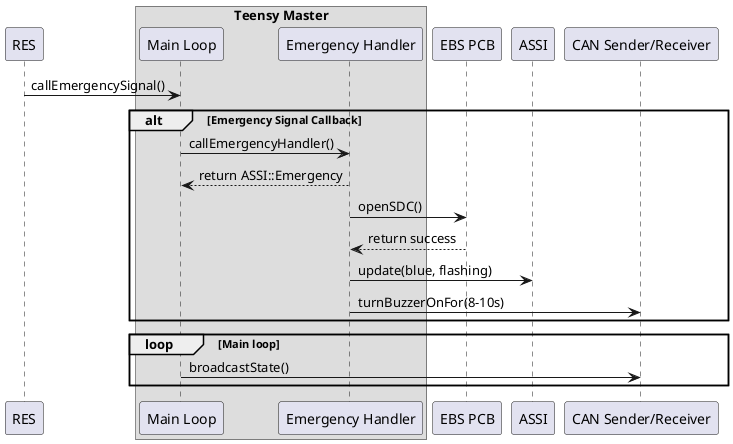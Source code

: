 @startuml RES Emergency Sequence
participant "RES" as RES
box "Teensy Master"
participant "Main Loop" as ML
participant "Emergency Handler" as EH
end box
participant "EBS PCB" as SDC
participant "ASSI" as ASSI
participant "CAN Sender/Receiver" as CAN

RES -> ML: callEmergencySignal()

alt Emergency Signal Callback
    ML -> EH: callEmergencyHandler()
    return return ASSI::Emergency
    EH -> SDC: openSDC()
    SDC --> EH: return success
    EH -> ASSI: update(blue, flashing)
    EH -> CAN: turnBuzzerOnFor(8-10s)
end
loop Main loop
    ML -> CAN: broadcastState()
end
@enduml